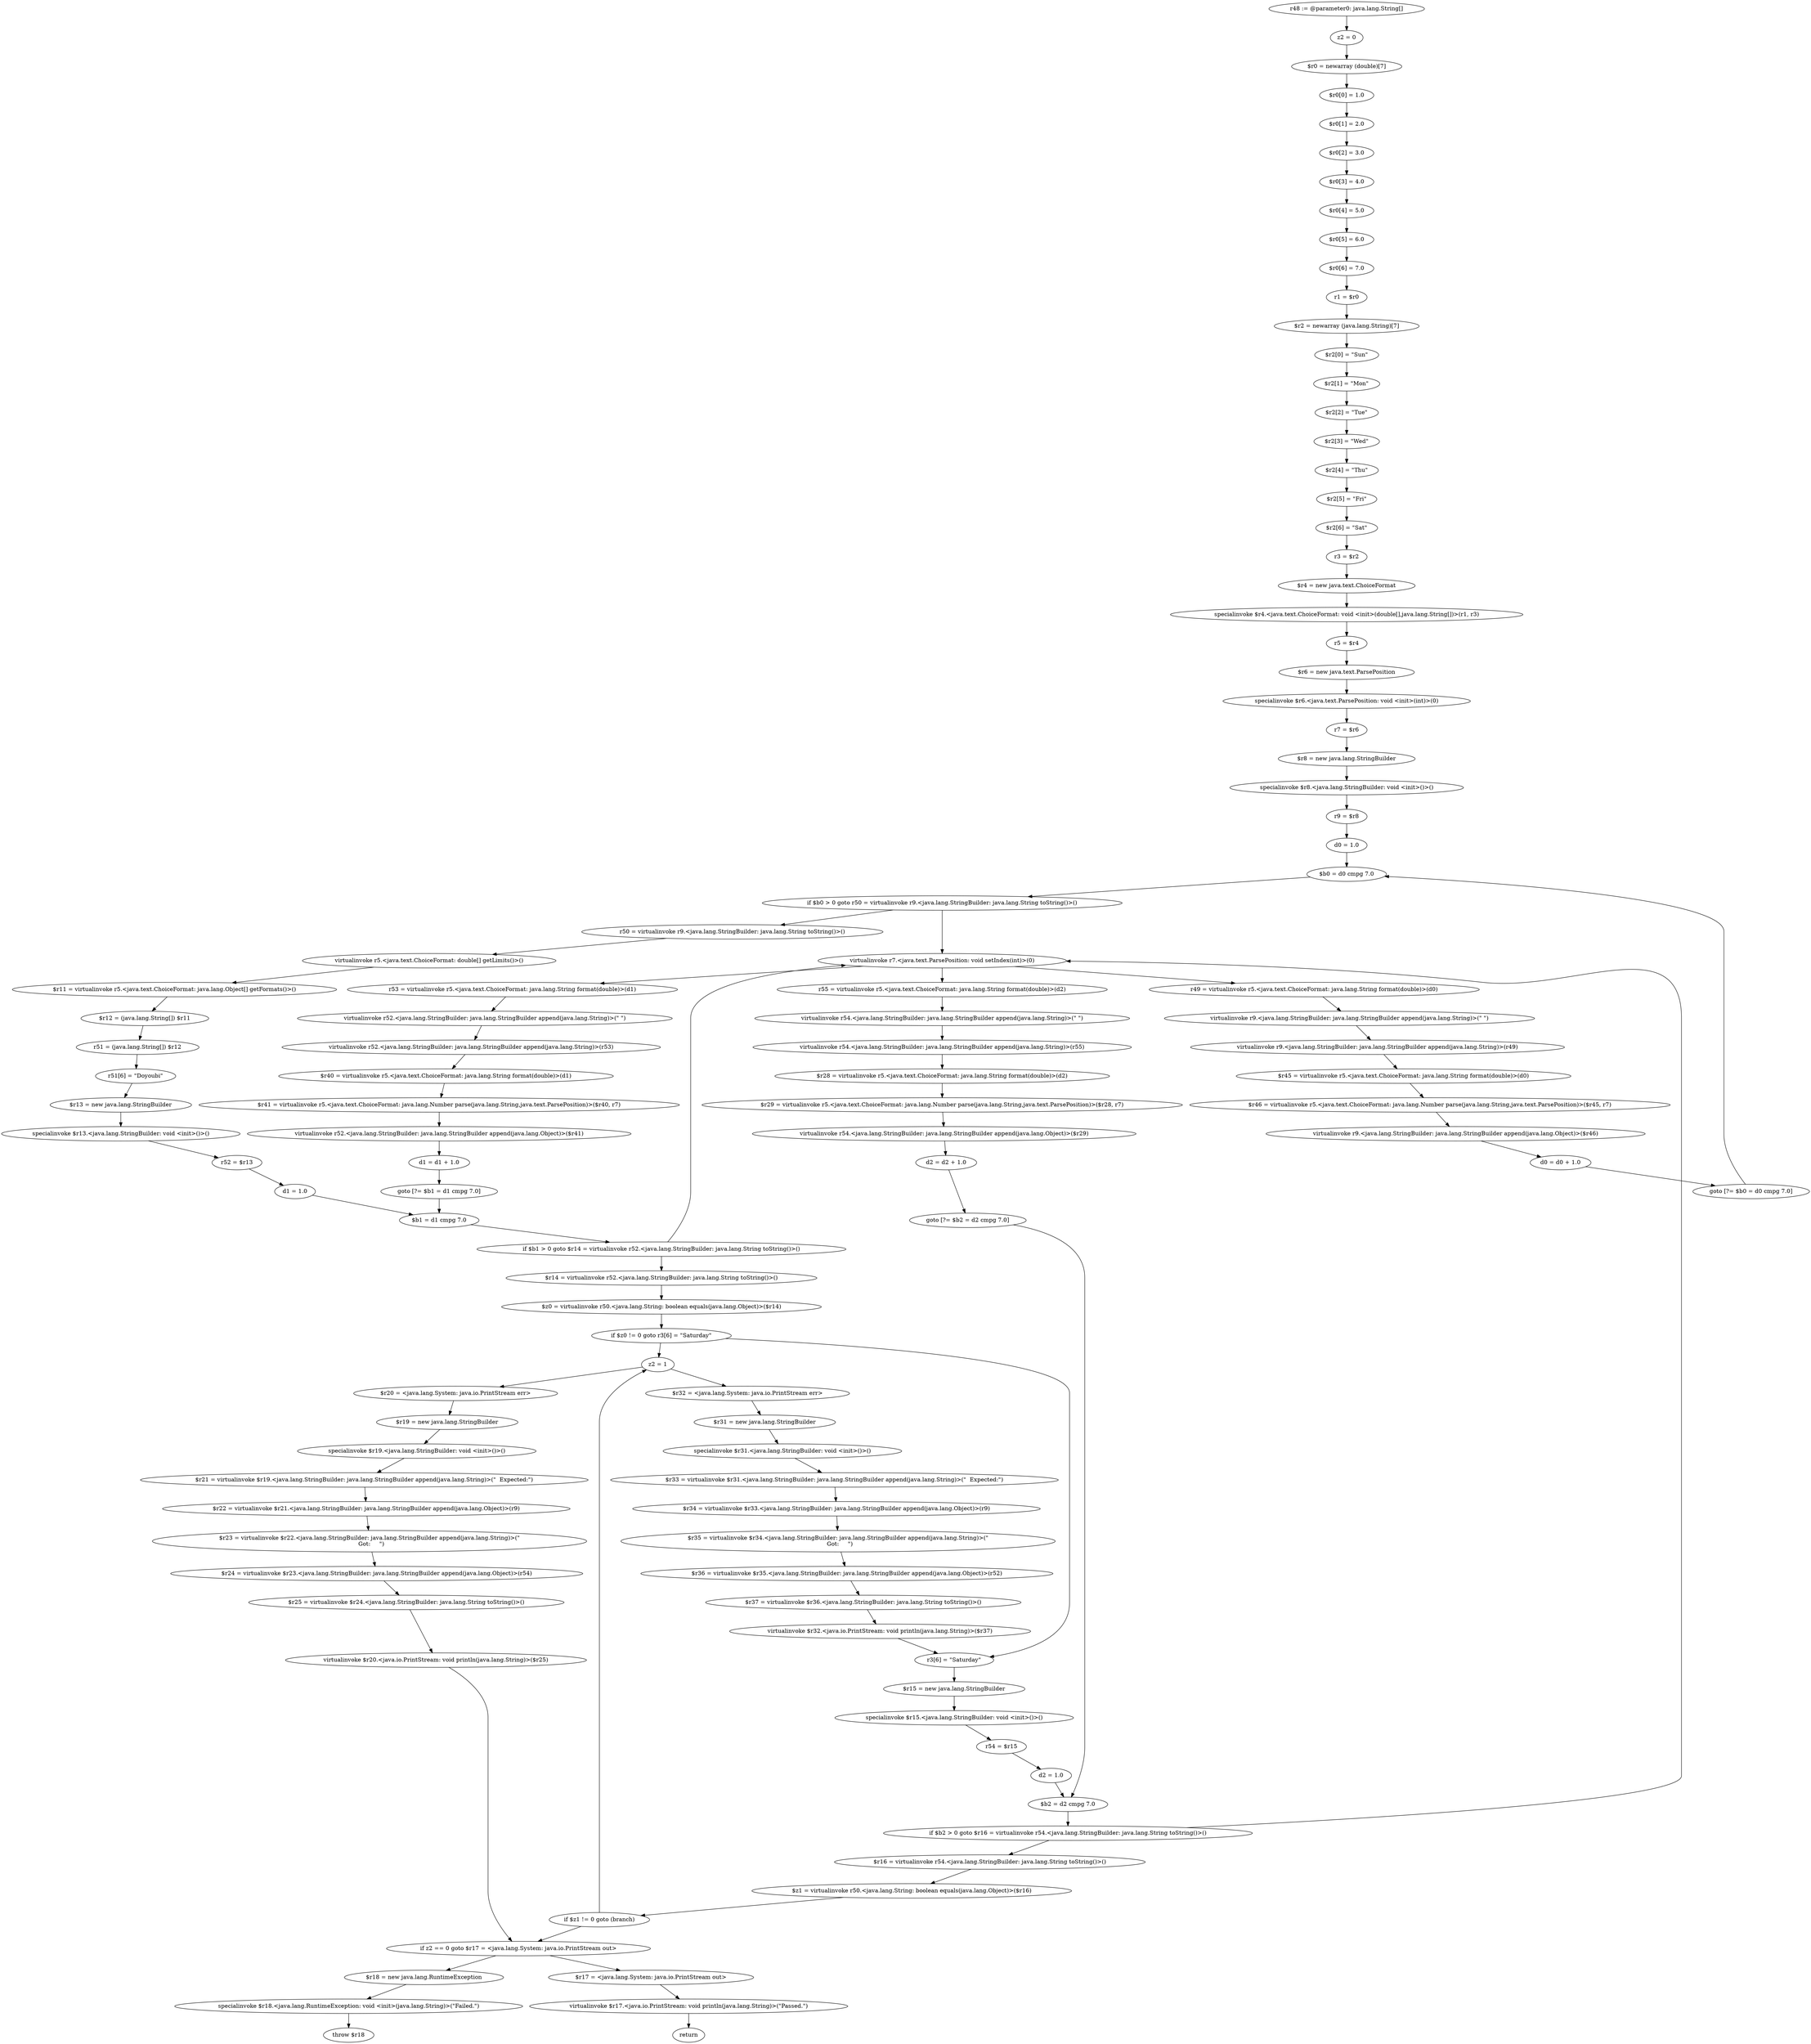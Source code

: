 digraph "unitGraph" {
    "r48 := @parameter0: java.lang.String[]"
    "z2 = 0"
    "$r0 = newarray (double)[7]"
    "$r0[0] = 1.0"
    "$r0[1] = 2.0"
    "$r0[2] = 3.0"
    "$r0[3] = 4.0"
    "$r0[4] = 5.0"
    "$r0[5] = 6.0"
    "$r0[6] = 7.0"
    "r1 = $r0"
    "$r2 = newarray (java.lang.String)[7]"
    "$r2[0] = \"Sun\""
    "$r2[1] = \"Mon\""
    "$r2[2] = \"Tue\""
    "$r2[3] = \"Wed\""
    "$r2[4] = \"Thu\""
    "$r2[5] = \"Fri\""
    "$r2[6] = \"Sat\""
    "r3 = $r2"
    "$r4 = new java.text.ChoiceFormat"
    "specialinvoke $r4.<java.text.ChoiceFormat: void <init>(double[],java.lang.String[])>(r1, r3)"
    "r5 = $r4"
    "$r6 = new java.text.ParsePosition"
    "specialinvoke $r6.<java.text.ParsePosition: void <init>(int)>(0)"
    "r7 = $r6"
    "$r8 = new java.lang.StringBuilder"
    "specialinvoke $r8.<java.lang.StringBuilder: void <init>()>()"
    "r9 = $r8"
    "d0 = 1.0"
    "$b0 = d0 cmpg 7.0"
    "if $b0 > 0 goto r50 = virtualinvoke r9.<java.lang.StringBuilder: java.lang.String toString()>()"
    "virtualinvoke r7.<java.text.ParsePosition: void setIndex(int)>(0)"
    "r49 = virtualinvoke r5.<java.text.ChoiceFormat: java.lang.String format(double)>(d0)"
    "virtualinvoke r9.<java.lang.StringBuilder: java.lang.StringBuilder append(java.lang.String)>(\" \")"
    "virtualinvoke r9.<java.lang.StringBuilder: java.lang.StringBuilder append(java.lang.String)>(r49)"
    "$r45 = virtualinvoke r5.<java.text.ChoiceFormat: java.lang.String format(double)>(d0)"
    "$r46 = virtualinvoke r5.<java.text.ChoiceFormat: java.lang.Number parse(java.lang.String,java.text.ParsePosition)>($r45, r7)"
    "virtualinvoke r9.<java.lang.StringBuilder: java.lang.StringBuilder append(java.lang.Object)>($r46)"
    "d0 = d0 + 1.0"
    "goto [?= $b0 = d0 cmpg 7.0]"
    "r50 = virtualinvoke r9.<java.lang.StringBuilder: java.lang.String toString()>()"
    "virtualinvoke r5.<java.text.ChoiceFormat: double[] getLimits()>()"
    "$r11 = virtualinvoke r5.<java.text.ChoiceFormat: java.lang.Object[] getFormats()>()"
    "$r12 = (java.lang.String[]) $r11"
    "r51 = (java.lang.String[]) $r12"
    "r51[6] = \"Doyoubi\""
    "$r13 = new java.lang.StringBuilder"
    "specialinvoke $r13.<java.lang.StringBuilder: void <init>()>()"
    "r52 = $r13"
    "d1 = 1.0"
    "$b1 = d1 cmpg 7.0"
    "if $b1 > 0 goto $r14 = virtualinvoke r52.<java.lang.StringBuilder: java.lang.String toString()>()"
    "r53 = virtualinvoke r5.<java.text.ChoiceFormat: java.lang.String format(double)>(d1)"
    "virtualinvoke r52.<java.lang.StringBuilder: java.lang.StringBuilder append(java.lang.String)>(\" \")"
    "virtualinvoke r52.<java.lang.StringBuilder: java.lang.StringBuilder append(java.lang.String)>(r53)"
    "$r40 = virtualinvoke r5.<java.text.ChoiceFormat: java.lang.String format(double)>(d1)"
    "$r41 = virtualinvoke r5.<java.text.ChoiceFormat: java.lang.Number parse(java.lang.String,java.text.ParsePosition)>($r40, r7)"
    "virtualinvoke r52.<java.lang.StringBuilder: java.lang.StringBuilder append(java.lang.Object)>($r41)"
    "d1 = d1 + 1.0"
    "goto [?= $b1 = d1 cmpg 7.0]"
    "$r14 = virtualinvoke r52.<java.lang.StringBuilder: java.lang.String toString()>()"
    "$z0 = virtualinvoke r50.<java.lang.String: boolean equals(java.lang.Object)>($r14)"
    "if $z0 != 0 goto r3[6] = \"Saturday\""
    "z2 = 1"
    "$r32 = <java.lang.System: java.io.PrintStream err>"
    "$r31 = new java.lang.StringBuilder"
    "specialinvoke $r31.<java.lang.StringBuilder: void <init>()>()"
    "$r33 = virtualinvoke $r31.<java.lang.StringBuilder: java.lang.StringBuilder append(java.lang.String)>(\"  Expected:\")"
    "$r34 = virtualinvoke $r33.<java.lang.StringBuilder: java.lang.StringBuilder append(java.lang.Object)>(r9)"
    "$r35 = virtualinvoke $r34.<java.lang.StringBuilder: java.lang.StringBuilder append(java.lang.String)>(\"\n  Got:     \")"
    "$r36 = virtualinvoke $r35.<java.lang.StringBuilder: java.lang.StringBuilder append(java.lang.Object)>(r52)"
    "$r37 = virtualinvoke $r36.<java.lang.StringBuilder: java.lang.String toString()>()"
    "virtualinvoke $r32.<java.io.PrintStream: void println(java.lang.String)>($r37)"
    "r3[6] = \"Saturday\""
    "$r15 = new java.lang.StringBuilder"
    "specialinvoke $r15.<java.lang.StringBuilder: void <init>()>()"
    "r54 = $r15"
    "d2 = 1.0"
    "$b2 = d2 cmpg 7.0"
    "if $b2 > 0 goto $r16 = virtualinvoke r54.<java.lang.StringBuilder: java.lang.String toString()>()"
    "r55 = virtualinvoke r5.<java.text.ChoiceFormat: java.lang.String format(double)>(d2)"
    "virtualinvoke r54.<java.lang.StringBuilder: java.lang.StringBuilder append(java.lang.String)>(\" \")"
    "virtualinvoke r54.<java.lang.StringBuilder: java.lang.StringBuilder append(java.lang.String)>(r55)"
    "$r28 = virtualinvoke r5.<java.text.ChoiceFormat: java.lang.String format(double)>(d2)"
    "$r29 = virtualinvoke r5.<java.text.ChoiceFormat: java.lang.Number parse(java.lang.String,java.text.ParsePosition)>($r28, r7)"
    "virtualinvoke r54.<java.lang.StringBuilder: java.lang.StringBuilder append(java.lang.Object)>($r29)"
    "d2 = d2 + 1.0"
    "goto [?= $b2 = d2 cmpg 7.0]"
    "$r16 = virtualinvoke r54.<java.lang.StringBuilder: java.lang.String toString()>()"
    "$z1 = virtualinvoke r50.<java.lang.String: boolean equals(java.lang.Object)>($r16)"
    "if $z1 != 0 goto (branch)"
    "$r20 = <java.lang.System: java.io.PrintStream err>"
    "$r19 = new java.lang.StringBuilder"
    "specialinvoke $r19.<java.lang.StringBuilder: void <init>()>()"
    "$r21 = virtualinvoke $r19.<java.lang.StringBuilder: java.lang.StringBuilder append(java.lang.String)>(\"  Expected:\")"
    "$r22 = virtualinvoke $r21.<java.lang.StringBuilder: java.lang.StringBuilder append(java.lang.Object)>(r9)"
    "$r23 = virtualinvoke $r22.<java.lang.StringBuilder: java.lang.StringBuilder append(java.lang.String)>(\"\n  Got:     \")"
    "$r24 = virtualinvoke $r23.<java.lang.StringBuilder: java.lang.StringBuilder append(java.lang.Object)>(r54)"
    "$r25 = virtualinvoke $r24.<java.lang.StringBuilder: java.lang.String toString()>()"
    "virtualinvoke $r20.<java.io.PrintStream: void println(java.lang.String)>($r25)"
    "if z2 == 0 goto $r17 = <java.lang.System: java.io.PrintStream out>"
    "$r18 = new java.lang.RuntimeException"
    "specialinvoke $r18.<java.lang.RuntimeException: void <init>(java.lang.String)>(\"Failed.\")"
    "throw $r18"
    "$r17 = <java.lang.System: java.io.PrintStream out>"
    "virtualinvoke $r17.<java.io.PrintStream: void println(java.lang.String)>(\"Passed.\")"
    "return"
    "r48 := @parameter0: java.lang.String[]"->"z2 = 0";
    "z2 = 0"->"$r0 = newarray (double)[7]";
    "$r0 = newarray (double)[7]"->"$r0[0] = 1.0";
    "$r0[0] = 1.0"->"$r0[1] = 2.0";
    "$r0[1] = 2.0"->"$r0[2] = 3.0";
    "$r0[2] = 3.0"->"$r0[3] = 4.0";
    "$r0[3] = 4.0"->"$r0[4] = 5.0";
    "$r0[4] = 5.0"->"$r0[5] = 6.0";
    "$r0[5] = 6.0"->"$r0[6] = 7.0";
    "$r0[6] = 7.0"->"r1 = $r0";
    "r1 = $r0"->"$r2 = newarray (java.lang.String)[7]";
    "$r2 = newarray (java.lang.String)[7]"->"$r2[0] = \"Sun\"";
    "$r2[0] = \"Sun\""->"$r2[1] = \"Mon\"";
    "$r2[1] = \"Mon\""->"$r2[2] = \"Tue\"";
    "$r2[2] = \"Tue\""->"$r2[3] = \"Wed\"";
    "$r2[3] = \"Wed\""->"$r2[4] = \"Thu\"";
    "$r2[4] = \"Thu\""->"$r2[5] = \"Fri\"";
    "$r2[5] = \"Fri\""->"$r2[6] = \"Sat\"";
    "$r2[6] = \"Sat\""->"r3 = $r2";
    "r3 = $r2"->"$r4 = new java.text.ChoiceFormat";
    "$r4 = new java.text.ChoiceFormat"->"specialinvoke $r4.<java.text.ChoiceFormat: void <init>(double[],java.lang.String[])>(r1, r3)";
    "specialinvoke $r4.<java.text.ChoiceFormat: void <init>(double[],java.lang.String[])>(r1, r3)"->"r5 = $r4";
    "r5 = $r4"->"$r6 = new java.text.ParsePosition";
    "$r6 = new java.text.ParsePosition"->"specialinvoke $r6.<java.text.ParsePosition: void <init>(int)>(0)";
    "specialinvoke $r6.<java.text.ParsePosition: void <init>(int)>(0)"->"r7 = $r6";
    "r7 = $r6"->"$r8 = new java.lang.StringBuilder";
    "$r8 = new java.lang.StringBuilder"->"specialinvoke $r8.<java.lang.StringBuilder: void <init>()>()";
    "specialinvoke $r8.<java.lang.StringBuilder: void <init>()>()"->"r9 = $r8";
    "r9 = $r8"->"d0 = 1.0";
    "d0 = 1.0"->"$b0 = d0 cmpg 7.0";
    "$b0 = d0 cmpg 7.0"->"if $b0 > 0 goto r50 = virtualinvoke r9.<java.lang.StringBuilder: java.lang.String toString()>()";
    "if $b0 > 0 goto r50 = virtualinvoke r9.<java.lang.StringBuilder: java.lang.String toString()>()"->"virtualinvoke r7.<java.text.ParsePosition: void setIndex(int)>(0)";
    "if $b0 > 0 goto r50 = virtualinvoke r9.<java.lang.StringBuilder: java.lang.String toString()>()"->"r50 = virtualinvoke r9.<java.lang.StringBuilder: java.lang.String toString()>()";
    "virtualinvoke r7.<java.text.ParsePosition: void setIndex(int)>(0)"->"r49 = virtualinvoke r5.<java.text.ChoiceFormat: java.lang.String format(double)>(d0)";
    "r49 = virtualinvoke r5.<java.text.ChoiceFormat: java.lang.String format(double)>(d0)"->"virtualinvoke r9.<java.lang.StringBuilder: java.lang.StringBuilder append(java.lang.String)>(\" \")";
    "virtualinvoke r9.<java.lang.StringBuilder: java.lang.StringBuilder append(java.lang.String)>(\" \")"->"virtualinvoke r9.<java.lang.StringBuilder: java.lang.StringBuilder append(java.lang.String)>(r49)";
    "virtualinvoke r9.<java.lang.StringBuilder: java.lang.StringBuilder append(java.lang.String)>(r49)"->"$r45 = virtualinvoke r5.<java.text.ChoiceFormat: java.lang.String format(double)>(d0)";
    "$r45 = virtualinvoke r5.<java.text.ChoiceFormat: java.lang.String format(double)>(d0)"->"$r46 = virtualinvoke r5.<java.text.ChoiceFormat: java.lang.Number parse(java.lang.String,java.text.ParsePosition)>($r45, r7)";
    "$r46 = virtualinvoke r5.<java.text.ChoiceFormat: java.lang.Number parse(java.lang.String,java.text.ParsePosition)>($r45, r7)"->"virtualinvoke r9.<java.lang.StringBuilder: java.lang.StringBuilder append(java.lang.Object)>($r46)";
    "virtualinvoke r9.<java.lang.StringBuilder: java.lang.StringBuilder append(java.lang.Object)>($r46)"->"d0 = d0 + 1.0";
    "d0 = d0 + 1.0"->"goto [?= $b0 = d0 cmpg 7.0]";
    "goto [?= $b0 = d0 cmpg 7.0]"->"$b0 = d0 cmpg 7.0";
    "r50 = virtualinvoke r9.<java.lang.StringBuilder: java.lang.String toString()>()"->"virtualinvoke r5.<java.text.ChoiceFormat: double[] getLimits()>()";
    "virtualinvoke r5.<java.text.ChoiceFormat: double[] getLimits()>()"->"$r11 = virtualinvoke r5.<java.text.ChoiceFormat: java.lang.Object[] getFormats()>()";
    "$r11 = virtualinvoke r5.<java.text.ChoiceFormat: java.lang.Object[] getFormats()>()"->"$r12 = (java.lang.String[]) $r11";
    "$r12 = (java.lang.String[]) $r11"->"r51 = (java.lang.String[]) $r12";
    "r51 = (java.lang.String[]) $r12"->"r51[6] = \"Doyoubi\"";
    "r51[6] = \"Doyoubi\""->"$r13 = new java.lang.StringBuilder";
    "$r13 = new java.lang.StringBuilder"->"specialinvoke $r13.<java.lang.StringBuilder: void <init>()>()";
    "specialinvoke $r13.<java.lang.StringBuilder: void <init>()>()"->"r52 = $r13";
    "r52 = $r13"->"d1 = 1.0";
    "d1 = 1.0"->"$b1 = d1 cmpg 7.0";
    "$b1 = d1 cmpg 7.0"->"if $b1 > 0 goto $r14 = virtualinvoke r52.<java.lang.StringBuilder: java.lang.String toString()>()";
    "if $b1 > 0 goto $r14 = virtualinvoke r52.<java.lang.StringBuilder: java.lang.String toString()>()"->"virtualinvoke r7.<java.text.ParsePosition: void setIndex(int)>(0)";
    "if $b1 > 0 goto $r14 = virtualinvoke r52.<java.lang.StringBuilder: java.lang.String toString()>()"->"$r14 = virtualinvoke r52.<java.lang.StringBuilder: java.lang.String toString()>()";
    "virtualinvoke r7.<java.text.ParsePosition: void setIndex(int)>(0)"->"r53 = virtualinvoke r5.<java.text.ChoiceFormat: java.lang.String format(double)>(d1)";
    "r53 = virtualinvoke r5.<java.text.ChoiceFormat: java.lang.String format(double)>(d1)"->"virtualinvoke r52.<java.lang.StringBuilder: java.lang.StringBuilder append(java.lang.String)>(\" \")";
    "virtualinvoke r52.<java.lang.StringBuilder: java.lang.StringBuilder append(java.lang.String)>(\" \")"->"virtualinvoke r52.<java.lang.StringBuilder: java.lang.StringBuilder append(java.lang.String)>(r53)";
    "virtualinvoke r52.<java.lang.StringBuilder: java.lang.StringBuilder append(java.lang.String)>(r53)"->"$r40 = virtualinvoke r5.<java.text.ChoiceFormat: java.lang.String format(double)>(d1)";
    "$r40 = virtualinvoke r5.<java.text.ChoiceFormat: java.lang.String format(double)>(d1)"->"$r41 = virtualinvoke r5.<java.text.ChoiceFormat: java.lang.Number parse(java.lang.String,java.text.ParsePosition)>($r40, r7)";
    "$r41 = virtualinvoke r5.<java.text.ChoiceFormat: java.lang.Number parse(java.lang.String,java.text.ParsePosition)>($r40, r7)"->"virtualinvoke r52.<java.lang.StringBuilder: java.lang.StringBuilder append(java.lang.Object)>($r41)";
    "virtualinvoke r52.<java.lang.StringBuilder: java.lang.StringBuilder append(java.lang.Object)>($r41)"->"d1 = d1 + 1.0";
    "d1 = d1 + 1.0"->"goto [?= $b1 = d1 cmpg 7.0]";
    "goto [?= $b1 = d1 cmpg 7.0]"->"$b1 = d1 cmpg 7.0";
    "$r14 = virtualinvoke r52.<java.lang.StringBuilder: java.lang.String toString()>()"->"$z0 = virtualinvoke r50.<java.lang.String: boolean equals(java.lang.Object)>($r14)";
    "$z0 = virtualinvoke r50.<java.lang.String: boolean equals(java.lang.Object)>($r14)"->"if $z0 != 0 goto r3[6] = \"Saturday\"";
    "if $z0 != 0 goto r3[6] = \"Saturday\""->"z2 = 1";
    "if $z0 != 0 goto r3[6] = \"Saturday\""->"r3[6] = \"Saturday\"";
    "z2 = 1"->"$r32 = <java.lang.System: java.io.PrintStream err>";
    "$r32 = <java.lang.System: java.io.PrintStream err>"->"$r31 = new java.lang.StringBuilder";
    "$r31 = new java.lang.StringBuilder"->"specialinvoke $r31.<java.lang.StringBuilder: void <init>()>()";
    "specialinvoke $r31.<java.lang.StringBuilder: void <init>()>()"->"$r33 = virtualinvoke $r31.<java.lang.StringBuilder: java.lang.StringBuilder append(java.lang.String)>(\"  Expected:\")";
    "$r33 = virtualinvoke $r31.<java.lang.StringBuilder: java.lang.StringBuilder append(java.lang.String)>(\"  Expected:\")"->"$r34 = virtualinvoke $r33.<java.lang.StringBuilder: java.lang.StringBuilder append(java.lang.Object)>(r9)";
    "$r34 = virtualinvoke $r33.<java.lang.StringBuilder: java.lang.StringBuilder append(java.lang.Object)>(r9)"->"$r35 = virtualinvoke $r34.<java.lang.StringBuilder: java.lang.StringBuilder append(java.lang.String)>(\"\n  Got:     \")";
    "$r35 = virtualinvoke $r34.<java.lang.StringBuilder: java.lang.StringBuilder append(java.lang.String)>(\"\n  Got:     \")"->"$r36 = virtualinvoke $r35.<java.lang.StringBuilder: java.lang.StringBuilder append(java.lang.Object)>(r52)";
    "$r36 = virtualinvoke $r35.<java.lang.StringBuilder: java.lang.StringBuilder append(java.lang.Object)>(r52)"->"$r37 = virtualinvoke $r36.<java.lang.StringBuilder: java.lang.String toString()>()";
    "$r37 = virtualinvoke $r36.<java.lang.StringBuilder: java.lang.String toString()>()"->"virtualinvoke $r32.<java.io.PrintStream: void println(java.lang.String)>($r37)";
    "virtualinvoke $r32.<java.io.PrintStream: void println(java.lang.String)>($r37)"->"r3[6] = \"Saturday\"";
    "r3[6] = \"Saturday\""->"$r15 = new java.lang.StringBuilder";
    "$r15 = new java.lang.StringBuilder"->"specialinvoke $r15.<java.lang.StringBuilder: void <init>()>()";
    "specialinvoke $r15.<java.lang.StringBuilder: void <init>()>()"->"r54 = $r15";
    "r54 = $r15"->"d2 = 1.0";
    "d2 = 1.0"->"$b2 = d2 cmpg 7.0";
    "$b2 = d2 cmpg 7.0"->"if $b2 > 0 goto $r16 = virtualinvoke r54.<java.lang.StringBuilder: java.lang.String toString()>()";
    "if $b2 > 0 goto $r16 = virtualinvoke r54.<java.lang.StringBuilder: java.lang.String toString()>()"->"virtualinvoke r7.<java.text.ParsePosition: void setIndex(int)>(0)";
    "if $b2 > 0 goto $r16 = virtualinvoke r54.<java.lang.StringBuilder: java.lang.String toString()>()"->"$r16 = virtualinvoke r54.<java.lang.StringBuilder: java.lang.String toString()>()";
    "virtualinvoke r7.<java.text.ParsePosition: void setIndex(int)>(0)"->"r55 = virtualinvoke r5.<java.text.ChoiceFormat: java.lang.String format(double)>(d2)";
    "r55 = virtualinvoke r5.<java.text.ChoiceFormat: java.lang.String format(double)>(d2)"->"virtualinvoke r54.<java.lang.StringBuilder: java.lang.StringBuilder append(java.lang.String)>(\" \")";
    "virtualinvoke r54.<java.lang.StringBuilder: java.lang.StringBuilder append(java.lang.String)>(\" \")"->"virtualinvoke r54.<java.lang.StringBuilder: java.lang.StringBuilder append(java.lang.String)>(r55)";
    "virtualinvoke r54.<java.lang.StringBuilder: java.lang.StringBuilder append(java.lang.String)>(r55)"->"$r28 = virtualinvoke r5.<java.text.ChoiceFormat: java.lang.String format(double)>(d2)";
    "$r28 = virtualinvoke r5.<java.text.ChoiceFormat: java.lang.String format(double)>(d2)"->"$r29 = virtualinvoke r5.<java.text.ChoiceFormat: java.lang.Number parse(java.lang.String,java.text.ParsePosition)>($r28, r7)";
    "$r29 = virtualinvoke r5.<java.text.ChoiceFormat: java.lang.Number parse(java.lang.String,java.text.ParsePosition)>($r28, r7)"->"virtualinvoke r54.<java.lang.StringBuilder: java.lang.StringBuilder append(java.lang.Object)>($r29)";
    "virtualinvoke r54.<java.lang.StringBuilder: java.lang.StringBuilder append(java.lang.Object)>($r29)"->"d2 = d2 + 1.0";
    "d2 = d2 + 1.0"->"goto [?= $b2 = d2 cmpg 7.0]";
    "goto [?= $b2 = d2 cmpg 7.0]"->"$b2 = d2 cmpg 7.0";
    "$r16 = virtualinvoke r54.<java.lang.StringBuilder: java.lang.String toString()>()"->"$z1 = virtualinvoke r50.<java.lang.String: boolean equals(java.lang.Object)>($r16)";
    "$z1 = virtualinvoke r50.<java.lang.String: boolean equals(java.lang.Object)>($r16)"->"if $z1 != 0 goto (branch)";
    "if $z1 != 0 goto (branch)"->"z2 = 1";
    "if $z1 != 0 goto (branch)"->"if z2 == 0 goto $r17 = <java.lang.System: java.io.PrintStream out>";
    "z2 = 1"->"$r20 = <java.lang.System: java.io.PrintStream err>";
    "$r20 = <java.lang.System: java.io.PrintStream err>"->"$r19 = new java.lang.StringBuilder";
    "$r19 = new java.lang.StringBuilder"->"specialinvoke $r19.<java.lang.StringBuilder: void <init>()>()";
    "specialinvoke $r19.<java.lang.StringBuilder: void <init>()>()"->"$r21 = virtualinvoke $r19.<java.lang.StringBuilder: java.lang.StringBuilder append(java.lang.String)>(\"  Expected:\")";
    "$r21 = virtualinvoke $r19.<java.lang.StringBuilder: java.lang.StringBuilder append(java.lang.String)>(\"  Expected:\")"->"$r22 = virtualinvoke $r21.<java.lang.StringBuilder: java.lang.StringBuilder append(java.lang.Object)>(r9)";
    "$r22 = virtualinvoke $r21.<java.lang.StringBuilder: java.lang.StringBuilder append(java.lang.Object)>(r9)"->"$r23 = virtualinvoke $r22.<java.lang.StringBuilder: java.lang.StringBuilder append(java.lang.String)>(\"\n  Got:     \")";
    "$r23 = virtualinvoke $r22.<java.lang.StringBuilder: java.lang.StringBuilder append(java.lang.String)>(\"\n  Got:     \")"->"$r24 = virtualinvoke $r23.<java.lang.StringBuilder: java.lang.StringBuilder append(java.lang.Object)>(r54)";
    "$r24 = virtualinvoke $r23.<java.lang.StringBuilder: java.lang.StringBuilder append(java.lang.Object)>(r54)"->"$r25 = virtualinvoke $r24.<java.lang.StringBuilder: java.lang.String toString()>()";
    "$r25 = virtualinvoke $r24.<java.lang.StringBuilder: java.lang.String toString()>()"->"virtualinvoke $r20.<java.io.PrintStream: void println(java.lang.String)>($r25)";
    "virtualinvoke $r20.<java.io.PrintStream: void println(java.lang.String)>($r25)"->"if z2 == 0 goto $r17 = <java.lang.System: java.io.PrintStream out>";
    "if z2 == 0 goto $r17 = <java.lang.System: java.io.PrintStream out>"->"$r18 = new java.lang.RuntimeException";
    "if z2 == 0 goto $r17 = <java.lang.System: java.io.PrintStream out>"->"$r17 = <java.lang.System: java.io.PrintStream out>";
    "$r18 = new java.lang.RuntimeException"->"specialinvoke $r18.<java.lang.RuntimeException: void <init>(java.lang.String)>(\"Failed.\")";
    "specialinvoke $r18.<java.lang.RuntimeException: void <init>(java.lang.String)>(\"Failed.\")"->"throw $r18";
    "$r17 = <java.lang.System: java.io.PrintStream out>"->"virtualinvoke $r17.<java.io.PrintStream: void println(java.lang.String)>(\"Passed.\")";
    "virtualinvoke $r17.<java.io.PrintStream: void println(java.lang.String)>(\"Passed.\")"->"return";
}

